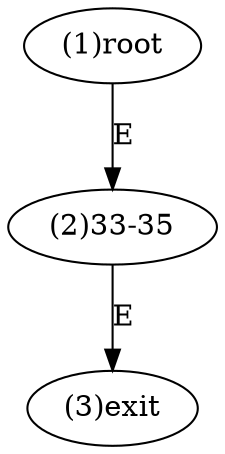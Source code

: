 digraph "" { 
1[ label="(1)root"];
2[ label="(2)33-35"];
3[ label="(3)exit"];
1->2[ label="E"];
2->3[ label="E"];
}